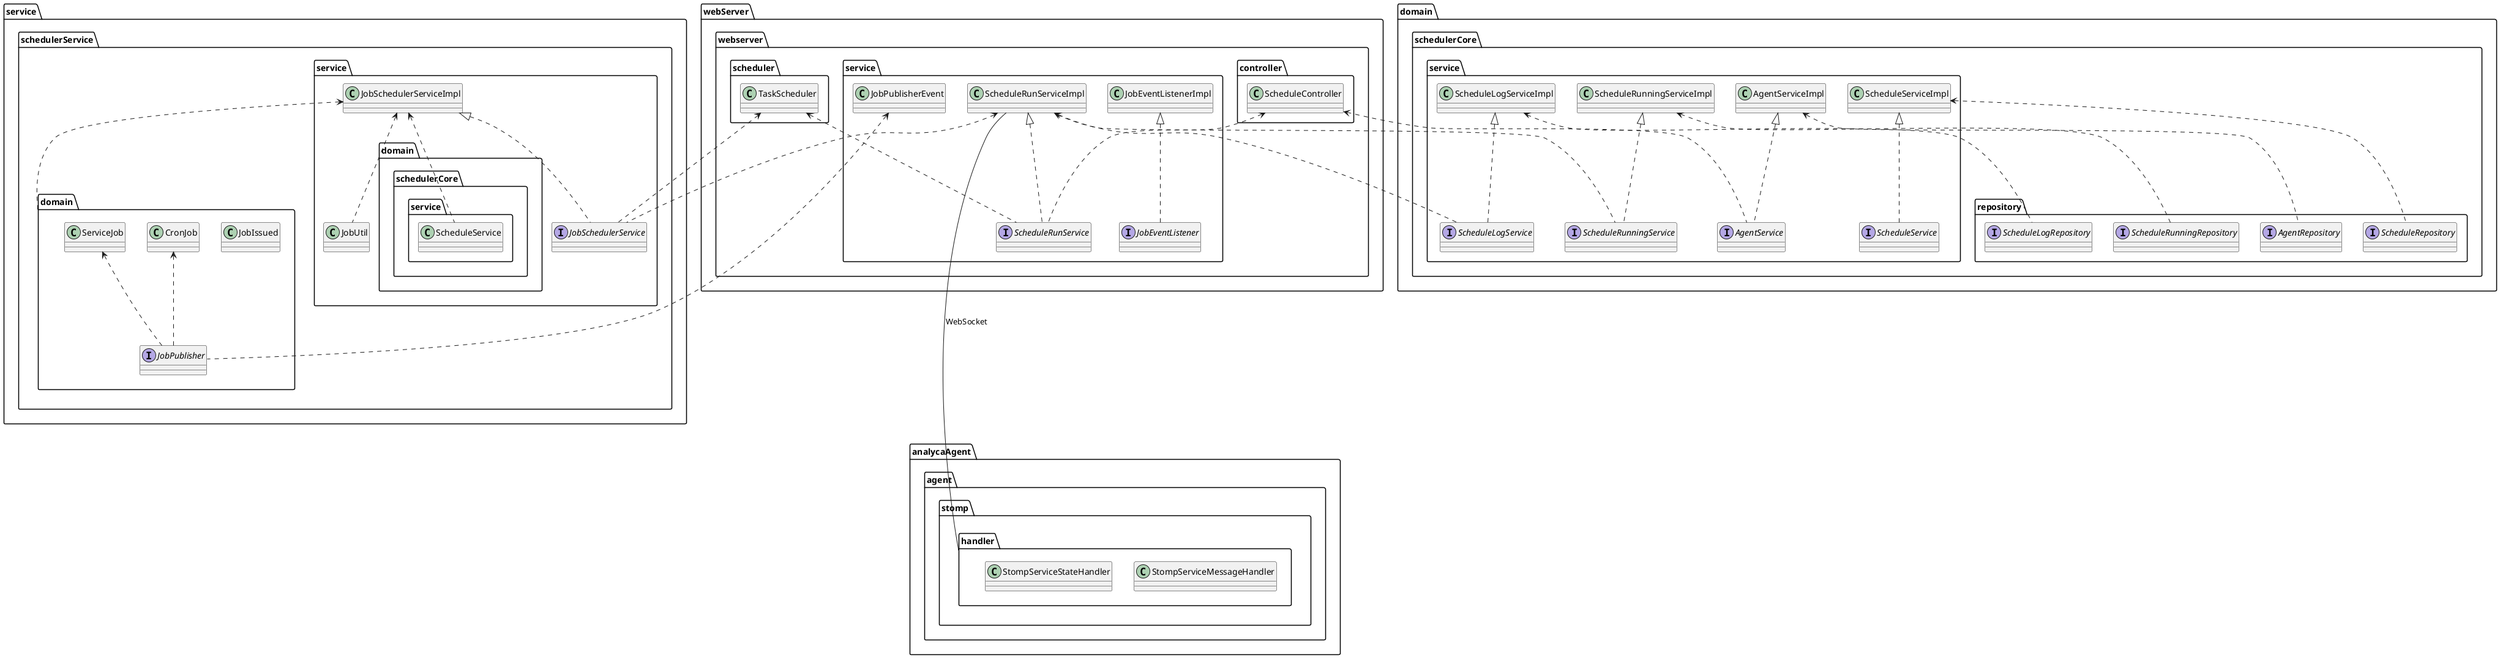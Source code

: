 @startuml
'scale 2/3
top to bottom direction

namespace analycaAgent.agent.stomp.handler {
    class StompServiceMessageHandler
    class StompServiceStateHandler
}

namespace service.schedulerService.domain {
    interface JobPublisher
    Class JobIssued
    Class CronJob
    Class ServiceJob

    CronJob <.. JobPublisher
    ServiceJob <.. JobPublisher
}

namespace service.schedulerService.service {
    interface JobSchedulerService
    class JobSchedulerServiceImpl
    class JobUtil

    JobSchedulerServiceImpl <|.. JobSchedulerService
    JobSchedulerServiceImpl <.. service.schedulerService.domain
    JobSchedulerServiceImpl <.. domain.schedulerCore.service.ScheduleService
    JobSchedulerServiceImpl <.. JobUtil
}

namespace domain.schedulerCore.repository {
    interface AgentRepository
    interface ScheduleLogRepository
    interface ScheduleRepository
    interface ScheduleRunningRepository
}

namespace domain.schedulerCore.service {
    interface AgentService
    interface ScheduleLogService
    interface ScheduleService
    interface ScheduleRunningService
    class AgentServiceImpl
    class ScheduleLogServiceImpl
    class ScheduleServiceImpl
    class ScheduleRunningServiceImpl

    AgentServiceImpl <|.. AgentService
    ScheduleLogServiceImpl <|.. ScheduleLogService
    ScheduleServiceImpl <|.. ScheduleService
    ScheduleRunningServiceImpl <|.. ScheduleRunningService

    AgentServiceImpl <.down. domain.schedulerCore.repository.AgentRepository
    ScheduleLogServiceImpl <.down. domain.schedulerCore.repository.ScheduleLogRepository
    ScheduleServiceImpl <.down. domain.schedulerCore.repository.ScheduleRepository
    ScheduleRunningServiceImpl <.down. domain.schedulerCore.repository.ScheduleRunningRepository
}


    namespace webServer.webserver.scheduler {
        class TaskScheduler
        TaskScheduler <.down. service.schedulerService.service.JobSchedulerService
        TaskScheduler <.down. webServer.webserver.service.ScheduleRunService
    }

    namespace webServer.webserver.controller {
        class ScheduleController

        ScheduleController <.down. webServer.webserver.service.ScheduleRunService
        ScheduleController <.down. domain.schedulerCore.service.AgentService
    }

    namespace webServer.webserver.service {
        interface JobEventListener
        interface ScheduleRunService
        class JobEventListenerImpl
        class JobPublisherEvent
        class ScheduleRunServiceImpl

        JobEventListenerImpl <|.. JobEventListener
        JobPublisherEvent <.down. service.schedulerService.domain.JobPublisher
        ScheduleRunServiceImpl <|.. ScheduleRunService
        ScheduleRunServiceImpl <.down. domain.schedulerCore.service.ScheduleLogService
        ScheduleRunServiceImpl <.down. domain.schedulerCore.service.ScheduleRunningService
        ScheduleRunServiceImpl <.down. service.schedulerService.service.JobSchedulerService
        ScheduleRunServiceImpl -down--- analycaAgent.agent.stomp.handler :WebSocket
    }

@enduml